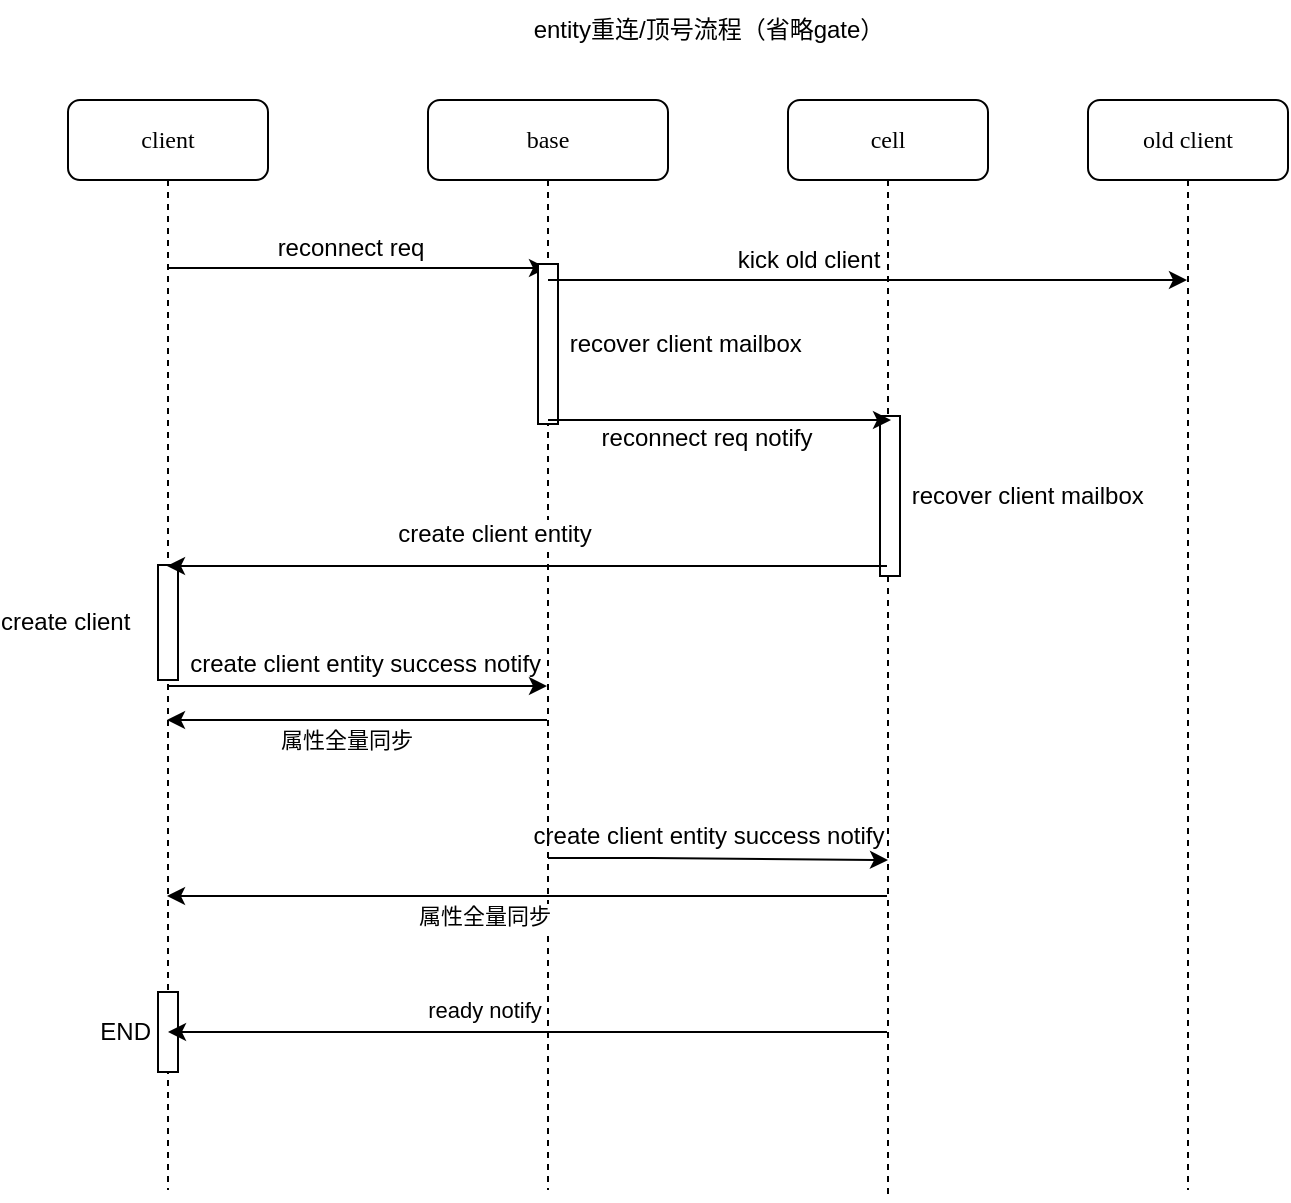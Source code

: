 <mxfile version="20.3.0" type="device"><diagram name="Page-1" id="13e1069c-82ec-6db2-03f1-153e76fe0fe0"><mxGraphModel dx="1108" dy="553" grid="1" gridSize="10" guides="1" tooltips="1" connect="1" arrows="1" fold="1" page="1" pageScale="1" pageWidth="1100" pageHeight="850" background="none" math="0" shadow="0"><root><mxCell id="0"/><mxCell id="1" parent="0"/><mxCell id="7baba1c4bc27f4b0-2" value="client" style="shape=umlLifeline;perimeter=lifelinePerimeter;whiteSpace=wrap;html=1;container=1;collapsible=0;recursiveResize=0;outlineConnect=0;rounded=1;shadow=0;comic=0;labelBackgroundColor=none;strokeWidth=1;fontFamily=Verdana;fontSize=12;align=center;" parent="1" vertex="1"><mxGeometry x="260" y="170" width="100" height="545" as="geometry"/></mxCell><mxCell id="ojT2_yVCDmozjj-x_njR-4" value="" style="endArrow=classic;html=1;rounded=0;" parent="7baba1c4bc27f4b0-2" edge="1"><mxGeometry x="0.006" y="10" relative="1" as="geometry"><mxPoint x="50" y="293" as="sourcePoint"/><mxPoint x="239.5" y="293" as="targetPoint"/><Array as="points"><mxPoint x="116.75" y="293"/></Array><mxPoint as="offset"/></mxGeometry></mxCell><mxCell id="ojT2_yVCDmozjj-x_njR-17" value="END&amp;nbsp; &amp;nbsp; &amp;nbsp; &amp;nbsp; &amp;nbsp; &amp;nbsp; &amp;nbsp;" style="html=1;points=[];perimeter=orthogonalPerimeter;" parent="7baba1c4bc27f4b0-2" vertex="1"><mxGeometry x="45" y="446" width="10" height="40" as="geometry"/></mxCell><mxCell id="DSNHAn_RjU0FWFIQwlsa-1" value="create client&amp;nbsp; &amp;nbsp; &amp;nbsp; &amp;nbsp; &amp;nbsp; &amp;nbsp; &amp;nbsp; &amp;nbsp; &amp;nbsp; &amp;nbsp; &amp;nbsp; &amp;nbsp; &amp;nbsp; &amp;nbsp; &amp;nbsp; &amp;nbsp;" style="html=1;points=[];perimeter=orthogonalPerimeter;" vertex="1" parent="7baba1c4bc27f4b0-2"><mxGeometry x="45" y="232.5" width="10" height="57.5" as="geometry"/></mxCell><mxCell id="7baba1c4bc27f4b0-3" value="base" style="shape=umlLifeline;perimeter=lifelinePerimeter;whiteSpace=wrap;html=1;container=1;collapsible=0;recursiveResize=0;outlineConnect=0;rounded=1;shadow=0;comic=0;labelBackgroundColor=none;strokeWidth=1;fontFamily=Verdana;fontSize=12;align=center;" parent="1" vertex="1"><mxGeometry x="440" y="170" width="120" height="545" as="geometry"/></mxCell><mxCell id="opqYPBr9ySjf7v5Vjz5I-15" value="" style="endArrow=classic;html=1;rounded=0;" parent="7baba1c4bc27f4b0-3" edge="1"><mxGeometry x="0.006" y="10" relative="1" as="geometry"><mxPoint x="-130" y="84" as="sourcePoint"/><mxPoint x="59.5" y="84" as="targetPoint"/><Array as="points"><mxPoint x="-59.5" y="84"/></Array><mxPoint as="offset"/></mxGeometry></mxCell><mxCell id="ojT2_yVCDmozjj-x_njR-2" value="&amp;nbsp; &amp;nbsp; &amp;nbsp; &amp;nbsp; &amp;nbsp; &amp;nbsp; &amp;nbsp; &amp;nbsp; &amp;nbsp; &amp;nbsp; &amp;nbsp; &amp;nbsp; &amp;nbsp; &amp;nbsp; &amp;nbsp; &amp;nbsp; &amp;nbsp; &amp;nbsp; &amp;nbsp; &amp;nbsp; &amp;nbsp;recover client mailbox" style="html=1;points=[];perimeter=orthogonalPerimeter;" parent="7baba1c4bc27f4b0-3" vertex="1"><mxGeometry x="55" y="82" width="10" height="80" as="geometry"/></mxCell><mxCell id="ojT2_yVCDmozjj-x_njR-15" value="" style="endArrow=classic;html=1;rounded=0;fontSize=12;" parent="7baba1c4bc27f4b0-3" edge="1"><mxGeometry width="50" height="50" relative="1" as="geometry"><mxPoint x="229.5" y="466" as="sourcePoint"/><mxPoint x="-130" y="466" as="targetPoint"/><Array as="points"><mxPoint x="81" y="466"/></Array></mxGeometry></mxCell><mxCell id="ojT2_yVCDmozjj-x_njR-16" value="ready notify" style="edgeLabel;html=1;align=center;verticalAlign=middle;resizable=0;points=[];" parent="ojT2_yVCDmozjj-x_njR-15" vertex="1" connectable="0"><mxGeometry x="0.195" y="-2" relative="1" as="geometry"><mxPoint x="13" y="-9" as="offset"/></mxGeometry></mxCell><mxCell id="7baba1c4bc27f4b0-4" value="cell" style="shape=umlLifeline;perimeter=lifelinePerimeter;whiteSpace=wrap;html=1;container=1;collapsible=0;recursiveResize=0;outlineConnect=0;rounded=1;shadow=0;comic=0;labelBackgroundColor=none;strokeWidth=1;fontFamily=Verdana;fontSize=12;align=center;" parent="1" vertex="1"><mxGeometry x="620" y="170" width="100" height="550" as="geometry"/></mxCell><mxCell id="ojT2_yVCDmozjj-x_njR-12" value="&amp;nbsp; &amp;nbsp; &amp;nbsp; &amp;nbsp; &amp;nbsp; &amp;nbsp; &amp;nbsp; &amp;nbsp; &amp;nbsp; &amp;nbsp; &amp;nbsp; &amp;nbsp; &amp;nbsp; &amp;nbsp; &amp;nbsp; &amp;nbsp; &amp;nbsp; &amp;nbsp; &amp;nbsp; &amp;nbsp; &amp;nbsp;recover client mailbox" style="html=1;points=[];perimeter=orthogonalPerimeter;" parent="7baba1c4bc27f4b0-4" vertex="1"><mxGeometry x="46" y="158" width="10" height="80" as="geometry"/></mxCell><mxCell id="3HlF518_ANbhz0S_NQ5V-5" value="" style="endArrow=classic;html=1;rounded=0;" parent="7baba1c4bc27f4b0-4" source="7baba1c4bc27f4b0-3" edge="1"><mxGeometry x="0.006" y="10" relative="1" as="geometry"><mxPoint x="10" y="90" as="sourcePoint"/><mxPoint x="199.5" y="90" as="targetPoint"/><Array as="points"><mxPoint x="80.5" y="90"/></Array><mxPoint as="offset"/></mxGeometry></mxCell><mxCell id="opqYPBr9ySjf7v5Vjz5I-16" value="reconnect req" style="text;html=1;align=center;verticalAlign=middle;resizable=0;points=[];autosize=1;strokeColor=none;fillColor=none;" parent="1" vertex="1"><mxGeometry x="351" y="229" width="100" height="30" as="geometry"/></mxCell><mxCell id="opqYPBr9ySjf7v5Vjz5I-24" value="" style="endArrow=classic;html=1;rounded=0;fontSize=12;" parent="1" source="7baba1c4bc27f4b0-4" edge="1"><mxGeometry width="50" height="50" relative="1" as="geometry"><mxPoint x="499.5" y="403" as="sourcePoint"/><mxPoint x="309.5" y="403" as="targetPoint"/><Array as="points"><mxPoint x="360" y="403"/></Array></mxGeometry></mxCell><mxCell id="opqYPBr9ySjf7v5Vjz5I-25" value="create client entity" style="edgeLabel;html=1;align=center;verticalAlign=middle;resizable=0;points=[];fontSize=12;" parent="opqYPBr9ySjf7v5Vjz5I-24" vertex="1" connectable="0"><mxGeometry x="0.161" y="-1" relative="1" as="geometry"><mxPoint x="12" y="-15" as="offset"/></mxGeometry></mxCell><mxCell id="ynNZ-DDJusHDTPJJFkCi-1" value="entity重连/顶号流程（省略gate）" style="text;html=1;align=center;verticalAlign=middle;resizable=0;points=[];autosize=1;strokeColor=none;fillColor=none;" parent="1" vertex="1"><mxGeometry x="480" y="120" width="200" height="30" as="geometry"/></mxCell><mxCell id="ojT2_yVCDmozjj-x_njR-5" value="&amp;nbsp; &amp;nbsp; &amp;nbsp;create client entity success notify" style="text;html=1;align=center;verticalAlign=middle;resizable=0;points=[];autosize=1;strokeColor=none;fillColor=none;" parent="1" vertex="1"><mxGeometry x="290" y="437" width="220" height="30" as="geometry"/></mxCell><mxCell id="ojT2_yVCDmozjj-x_njR-6" value="" style="endArrow=classic;html=1;rounded=0;fontSize=12;" parent="1" edge="1"><mxGeometry width="50" height="50" relative="1" as="geometry"><mxPoint x="499.5" y="480" as="sourcePoint"/><mxPoint x="309.5" y="480" as="targetPoint"/><Array as="points"><mxPoint x="360" y="480"/></Array></mxGeometry></mxCell><mxCell id="ojT2_yVCDmozjj-x_njR-8" value="属性全量同步" style="edgeLabel;html=1;align=center;verticalAlign=middle;resizable=0;points=[];" parent="ojT2_yVCDmozjj-x_njR-6" vertex="1" connectable="0"><mxGeometry x="0.195" y="-2" relative="1" as="geometry"><mxPoint x="13" y="12" as="offset"/></mxGeometry></mxCell><mxCell id="ojT2_yVCDmozjj-x_njR-10" value="" style="endArrow=classic;html=1;rounded=0;" parent="1" edge="1"><mxGeometry x="0.006" y="10" relative="1" as="geometry"><mxPoint x="500" y="549" as="sourcePoint"/><mxPoint x="670" y="550" as="targetPoint"/><Array as="points"><mxPoint x="551.75" y="549"/></Array><mxPoint as="offset"/></mxGeometry></mxCell><mxCell id="ojT2_yVCDmozjj-x_njR-11" value="create client entity success notify" style="text;html=1;align=center;verticalAlign=middle;resizable=0;points=[];autosize=1;strokeColor=none;fillColor=none;" parent="1" vertex="1"><mxGeometry x="480" y="523" width="200" height="30" as="geometry"/></mxCell><mxCell id="ojT2_yVCDmozjj-x_njR-13" value="" style="endArrow=classic;html=1;rounded=0;fontSize=12;" parent="1" edge="1"><mxGeometry width="50" height="50" relative="1" as="geometry"><mxPoint x="669.5" y="568" as="sourcePoint"/><mxPoint x="309.5" y="568" as="targetPoint"/><Array as="points"><mxPoint x="520.5" y="568"/></Array></mxGeometry></mxCell><mxCell id="ojT2_yVCDmozjj-x_njR-14" value="属性全量同步" style="edgeLabel;html=1;align=center;verticalAlign=middle;resizable=0;points=[];" parent="ojT2_yVCDmozjj-x_njR-13" vertex="1" connectable="0"><mxGeometry x="0.195" y="-2" relative="1" as="geometry"><mxPoint x="13" y="12" as="offset"/></mxGeometry></mxCell><mxCell id="OY5QO-ijjTYyXRu-VNOH-2" value="" style="endArrow=classic;html=1;rounded=0;" parent="1" edge="1"><mxGeometry x="0.006" y="10" relative="1" as="geometry"><mxPoint x="500" y="330" as="sourcePoint"/><mxPoint x="671.5" y="330" as="targetPoint"/><Array as="points"><mxPoint x="552.5" y="330"/></Array><mxPoint as="offset"/></mxGeometry></mxCell><mxCell id="OY5QO-ijjTYyXRu-VNOH-3" value="reconnect req notify" style="text;html=1;align=center;verticalAlign=middle;resizable=0;points=[];autosize=1;strokeColor=none;fillColor=none;" parent="1" vertex="1"><mxGeometry x="514" y="324" width="130" height="30" as="geometry"/></mxCell><mxCell id="3HlF518_ANbhz0S_NQ5V-1" value="old client" style="shape=umlLifeline;perimeter=lifelinePerimeter;whiteSpace=wrap;html=1;container=1;collapsible=0;recursiveResize=0;outlineConnect=0;rounded=1;shadow=0;comic=0;labelBackgroundColor=none;strokeWidth=1;fontFamily=Verdana;fontSize=12;align=center;" parent="1" vertex="1"><mxGeometry x="770" y="170" width="100" height="545" as="geometry"/></mxCell><mxCell id="3HlF518_ANbhz0S_NQ5V-7" value="kick old client" style="text;html=1;align=center;verticalAlign=middle;resizable=0;points=[];autosize=1;strokeColor=none;fillColor=none;" parent="1" vertex="1"><mxGeometry x="585" y="235" width="90" height="30" as="geometry"/></mxCell></root></mxGraphModel></diagram></mxfile>